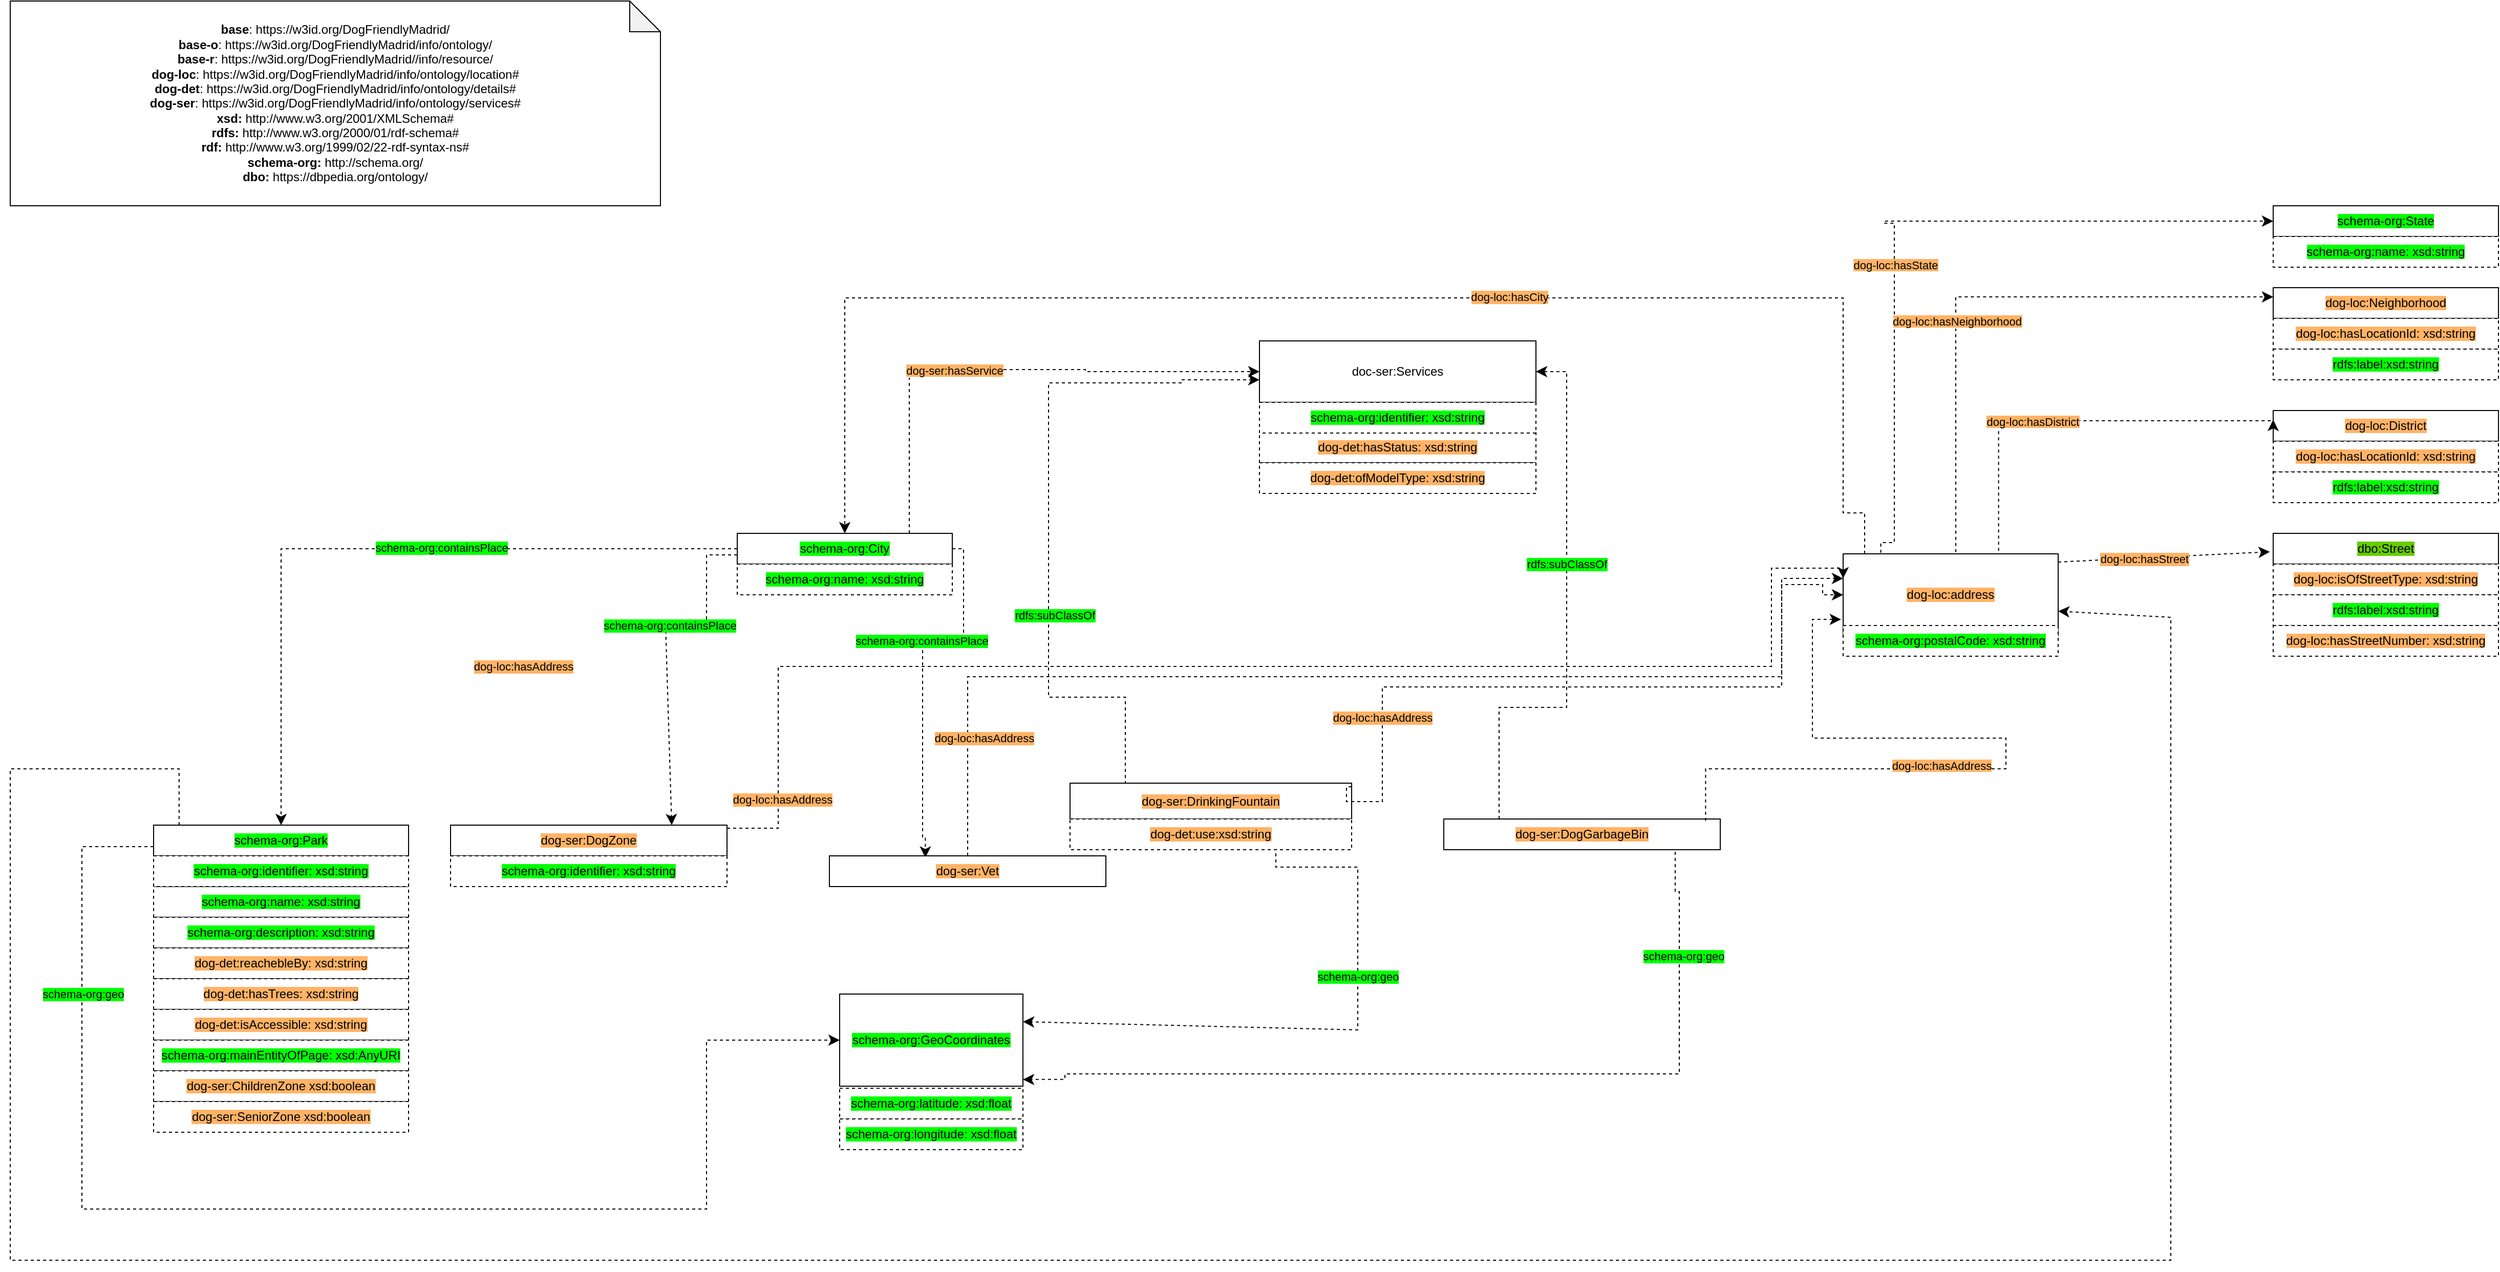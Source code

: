 <mxfile version="22.1.4" type="device">
  <diagram id="FPaIC8EjS0X1PU77vY1M" name="Página-1">
    <mxGraphModel dx="778" dy="1588" grid="1" gridSize="10" guides="1" tooltips="1" connect="1" arrows="1" fold="1" page="1" pageScale="1" pageWidth="827" pageHeight="1169" math="0" shadow="0">
      <root>
        <mxCell id="0" />
        <mxCell id="1" parent="0" />
        <mxCell id="XnAXKeGYXKND9TluG7E_-1" value="&lt;div&gt;&lt;b&gt;base&lt;/b&gt;: https://w3id.org/DogFriendlyMadrid/&lt;/div&gt;&lt;div&gt;&lt;b style=&quot;border-color: var(--border-color);&quot;&gt;base-o&lt;/b&gt;: https://w3id.org/DogFriendlyMadrid/info/ontology/&lt;br&gt;&lt;/div&gt;&lt;div&gt;&lt;b style=&quot;border-color: var(--border-color);&quot;&gt;base-r&lt;/b&gt;: https://w3id.org/DogFriendlyMadrid//info/resource/&lt;br&gt;&lt;/div&gt;&lt;div&gt;&lt;b style=&quot;border-color: var(--border-color);&quot;&gt;dog-loc&lt;/b&gt;: https://w3id.org/DogFriendlyMadrid/info/ontology/location#&lt;br&gt;&lt;/div&gt;&lt;div&gt;&lt;b style=&quot;border-color: var(--border-color);&quot;&gt;dog-det&lt;/b&gt;: https://w3id.org/DogFriendlyMadrid/info/ontology/details#&lt;br&gt;&lt;/div&gt;&lt;div&gt;&lt;div style=&quot;border-color: var(--border-color);&quot;&gt;&lt;b style=&quot;border-color: var(--border-color);&quot;&gt;dog-ser&lt;/b&gt;: https://w3id.org/DogFriendlyMadrid/info/ontology/services#&lt;/div&gt;&lt;b style=&quot;border-color: var(--border-color);&quot;&gt;&lt;/b&gt;&lt;/div&gt;&lt;b&gt;xsd&lt;/b&gt;&lt;b style=&quot;background-color: initial;&quot;&gt;:&lt;/b&gt;&lt;span style=&quot;background-color: initial;&quot;&gt;&amp;nbsp;&lt;/span&gt;http://www.w3.org/2001/XMLSchema#&lt;br&gt;&lt;b style=&quot;border-color: var(--border-color); background-color: initial;&quot;&gt;rdfs:&lt;/b&gt;&amp;nbsp;http://www.w3.org/2000/01/rdf-schema#&lt;br&gt;&lt;b style=&quot;border-color: var(--border-color); background-color: initial;&quot;&gt;rdf:&lt;/b&gt;&amp;nbsp;http://www.w3.org/1999/02/22-rdf-syntax-ns#&lt;br&gt;&lt;b style=&quot;border-color: var(--border-color);&quot;&gt;schema-org&lt;/b&gt;&lt;b style=&quot;border-color: var(--border-color); background-color: initial;&quot;&gt;:&lt;/b&gt;&amp;nbsp;http://schema.org/&lt;br&gt;&lt;b style=&quot;border-color: var(--border-color); background-color: initial;&quot;&gt;dbo:&lt;/b&gt;&amp;nbsp;https://dbpedia.org/ontology/&lt;br&gt;" style="shape=note;whiteSpace=wrap;html=1;backgroundOutline=1;darkOpacity=0.05;" parent="1" vertex="1">
          <mxGeometry x="10" y="-200" width="635" height="200" as="geometry" />
        </mxCell>
        <mxCell id="WUWigMty1qFrnvVfsX4k-10" value="&lt;span style=&quot;background-color: rgb(0, 255, 0);&quot;&gt;schema-org:City&lt;/span&gt;" style="rounded=0;whiteSpace=wrap;html=1;snapToPoint=1;points=[[0.1,0],[0.2,0],[0.3,0],[0.4,0],[0.5,0],[0.6,0],[0.7,0],[0.8,0],[0.9,0],[0,0.1],[0,0.3],[0,0.5],[0,0.7],[0,0.9],[0.1,1],[0.2,1],[0.3,1],[0.4,1],[0.5,1],[0.6,1],[0.7,1],[0.8,1],[0.9,1],[1,0.1],[1,0.3],[1,0.5],[1,0.7],[1,0.9]];" parent="1" vertex="1">
          <mxGeometry x="720" y="320" width="210" height="30" as="geometry" />
        </mxCell>
        <mxCell id="t8-L9sIGnFydJD8vURob-11" value="&lt;span style=&quot;background-color: rgb(255, 179, 102);&quot;&gt;dog-ser:DogZone&lt;/span&gt;" style="rounded=0;whiteSpace=wrap;html=1;snapToPoint=1;points=[[0.1,0],[0.2,0],[0.3,0],[0.4,0],[0.5,0],[0.6,0],[0.7,0],[0.8,0],[0.9,0],[0,0.1],[0,0.3],[0,0.5],[0,0.7],[0,0.9],[0.1,1],[0.2,1],[0.3,1],[0.4,1],[0.5,1],[0.6,1],[0.7,1],[0.8,1],[0.9,1],[1,0.1],[1,0.3],[1,0.5],[1,0.7],[1,0.9]];" parent="1" vertex="1">
          <mxGeometry x="440" y="605" width="270" height="30" as="geometry" />
        </mxCell>
        <mxCell id="t8-L9sIGnFydJD8vURob-42" value="" style="group" parent="1" vertex="1" connectable="0">
          <mxGeometry x="150" y="605" width="249" height="240" as="geometry" />
        </mxCell>
        <mxCell id="XnAXKeGYXKND9TluG7E_-5" value="&lt;span style=&quot;background-color: rgb(0, 255, 0);&quot;&gt;schema-org:Park&lt;/span&gt;" style="rounded=0;whiteSpace=wrap;html=1;snapToPoint=1;points=[[0.1,0],[0.2,0],[0.3,0],[0.4,0],[0.5,0],[0.6,0],[0.7,0],[0.8,0],[0.9,0],[0,0.1],[0,0.3],[0,0.5],[0,0.7],[0,0.9],[0.1,1],[0.2,1],[0.3,1],[0.4,1],[0.5,1],[0.6,1],[0.7,1],[0.8,1],[0.9,1],[1,0.1],[1,0.3],[1,0.5],[1,0.7],[1,0.9]];" parent="t8-L9sIGnFydJD8vURob-42" vertex="1">
          <mxGeometry width="249" height="30" as="geometry" />
        </mxCell>
        <mxCell id="t8-L9sIGnFydJD8vURob-7" value="&lt;span style=&quot;background-color: rgb(0, 255, 0);&quot;&gt;schema-org:name: xsd:string&lt;/span&gt;" style="rounded=0;whiteSpace=wrap;html=1;snapToPoint=1;points=[[0.1,0],[0.2,0],[0.3,0],[0.4,0],[0.5,0],[0.6,0],[0.7,0],[0.8,0],[0.9,0],[0,0.1],[0,0.3],[0,0.5],[0,0.7],[0,0.9],[0.1,1],[0.2,1],[0.3,1],[0.4,1],[0.5,1],[0.6,1],[0.7,1],[0.8,1],[0.9,1],[1,0.1],[1,0.3],[1,0.5],[1,0.7],[1,0.9]];dashed=1;" parent="t8-L9sIGnFydJD8vURob-42" vertex="1">
          <mxGeometry y="60" width="249" height="30" as="geometry" />
        </mxCell>
        <mxCell id="t8-L9sIGnFydJD8vURob-8" value="&lt;span style=&quot;background-color: rgb(0, 255, 0);&quot;&gt;schema-org:identifier: xsd:string&lt;/span&gt;" style="rounded=0;whiteSpace=wrap;html=1;snapToPoint=1;points=[[0.1,0],[0.2,0],[0.3,0],[0.4,0],[0.5,0],[0.6,0],[0.7,0],[0.8,0],[0.9,0],[0,0.1],[0,0.3],[0,0.5],[0,0.7],[0,0.9],[0.1,1],[0.2,1],[0.3,1],[0.4,1],[0.5,1],[0.6,1],[0.7,1],[0.8,1],[0.9,1],[1,0.1],[1,0.3],[1,0.5],[1,0.7],[1,0.9]];dashed=1;" parent="t8-L9sIGnFydJD8vURob-42" vertex="1">
          <mxGeometry y="30" width="249" height="30" as="geometry" />
        </mxCell>
        <mxCell id="t8-L9sIGnFydJD8vURob-9" value="&lt;span style=&quot;background-color: rgb(0, 255, 0);&quot;&gt;schema-org:description: xsd:string&lt;/span&gt;" style="rounded=0;whiteSpace=wrap;html=1;snapToPoint=1;points=[[0.1,0],[0.2,0],[0.3,0],[0.4,0],[0.5,0],[0.6,0],[0.7,0],[0.8,0],[0.9,0],[0,0.1],[0,0.3],[0,0.5],[0,0.7],[0,0.9],[0.1,1],[0.2,1],[0.3,1],[0.4,1],[0.5,1],[0.6,1],[0.7,1],[0.8,1],[0.9,1],[1,0.1],[1,0.3],[1,0.5],[1,0.7],[1,0.9]];dashed=1;" parent="t8-L9sIGnFydJD8vURob-42" vertex="1">
          <mxGeometry y="90" width="249" height="30" as="geometry" />
        </mxCell>
        <mxCell id="t8-L9sIGnFydJD8vURob-16" value="&lt;span style=&quot;background-color: rgb(255, 179, 102);&quot;&gt;dog-det:reachebleBy: xsd:string&lt;/span&gt;" style="rounded=0;whiteSpace=wrap;html=1;snapToPoint=1;points=[[0.1,0],[0.2,0],[0.3,0],[0.4,0],[0.5,0],[0.6,0],[0.7,0],[0.8,0],[0.9,0],[0,0.1],[0,0.3],[0,0.5],[0,0.7],[0,0.9],[0.1,1],[0.2,1],[0.3,1],[0.4,1],[0.5,1],[0.6,1],[0.7,1],[0.8,1],[0.9,1],[1,0.1],[1,0.3],[1,0.5],[1,0.7],[1,0.9]];dashed=1;" parent="t8-L9sIGnFydJD8vURob-42" vertex="1">
          <mxGeometry y="120" width="249" height="30" as="geometry" />
        </mxCell>
        <mxCell id="t8-L9sIGnFydJD8vURob-23" value="&lt;span style=&quot;background-color: rgb(255, 179, 102);&quot;&gt;dog-det:hasTrees: xsd:string&lt;/span&gt;" style="rounded=0;whiteSpace=wrap;html=1;snapToPoint=1;points=[[0.1,0],[0.2,0],[0.3,0],[0.4,0],[0.5,0],[0.6,0],[0.7,0],[0.8,0],[0.9,0],[0,0.1],[0,0.3],[0,0.5],[0,0.7],[0,0.9],[0.1,1],[0.2,1],[0.3,1],[0.4,1],[0.5,1],[0.6,1],[0.7,1],[0.8,1],[0.9,1],[1,0.1],[1,0.3],[1,0.5],[1,0.7],[1,0.9]];dashed=1;" parent="t8-L9sIGnFydJD8vURob-42" vertex="1">
          <mxGeometry y="150" width="249" height="30" as="geometry" />
        </mxCell>
        <mxCell id="t8-L9sIGnFydJD8vURob-24" value="&lt;span style=&quot;background-color: rgb(255, 179, 102);&quot;&gt;dog-det:isAccessible: xsd:string&lt;/span&gt;" style="rounded=0;whiteSpace=wrap;html=1;snapToPoint=1;points=[[0.1,0],[0.2,0],[0.3,0],[0.4,0],[0.5,0],[0.6,0],[0.7,0],[0.8,0],[0.9,0],[0,0.1],[0,0.3],[0,0.5],[0,0.7],[0,0.9],[0.1,1],[0.2,1],[0.3,1],[0.4,1],[0.5,1],[0.6,1],[0.7,1],[0.8,1],[0.9,1],[1,0.1],[1,0.3],[1,0.5],[1,0.7],[1,0.9]];dashed=1;" parent="t8-L9sIGnFydJD8vURob-42" vertex="1">
          <mxGeometry y="180" width="249" height="30" as="geometry" />
        </mxCell>
        <mxCell id="t8-L9sIGnFydJD8vURob-25" value="&lt;span style=&quot;background-color: rgb(0, 255, 0);&quot;&gt;schema-org:mainEntityOfPage: xsd:AnyURI&lt;/span&gt;" style="rounded=0;whiteSpace=wrap;html=1;snapToPoint=1;points=[[0.1,0],[0.2,0],[0.3,0],[0.4,0],[0.5,0],[0.6,0],[0.7,0],[0.8,0],[0.9,0],[0,0.1],[0,0.3],[0,0.5],[0,0.7],[0,0.9],[0.1,1],[0.2,1],[0.3,1],[0.4,1],[0.5,1],[0.6,1],[0.7,1],[0.8,1],[0.9,1],[1,0.1],[1,0.3],[1,0.5],[1,0.7],[1,0.9]];dashed=1;" parent="t8-L9sIGnFydJD8vURob-42" vertex="1">
          <mxGeometry y="210" width="249" height="30" as="geometry" />
        </mxCell>
        <mxCell id="t8-L9sIGnFydJD8vURob-44" value="&lt;span style=&quot;background-color: rgb(255, 179, 102);&quot;&gt;dog-loc:address&lt;/span&gt;" style="rounded=0;whiteSpace=wrap;html=1;snapToPoint=1;points=[[0.1,0],[0.2,0],[0.3,0],[0.4,0],[0.5,0],[0.6,0],[0.7,0],[0.8,0],[0.9,0],[0,0.1],[0,0.3],[0,0.5],[0,0.7],[0,0.9],[0.1,1],[0.2,1],[0.3,1],[0.4,1],[0.5,1],[0.6,1],[0.7,1],[0.8,1],[0.9,1],[1,0.1],[1,0.3],[1,0.5],[1,0.7],[1,0.9]];" parent="1" vertex="1">
          <mxGeometry x="1800" y="340" width="210" height="80" as="geometry" />
        </mxCell>
        <mxCell id="t8-L9sIGnFydJD8vURob-58" value="" style="endArrow=classic;html=1;endSize=8;dashed=1;arcSize=0;rounded=0;edgeStyle=orthogonalEdgeStyle;exitX=0.1;exitY=0;exitDx=0;exitDy=0;" parent="1" source="XnAXKeGYXKND9TluG7E_-5" target="t8-L9sIGnFydJD8vURob-44" edge="1">
          <mxGeometry width="50" height="50" relative="1" as="geometry">
            <mxPoint x="160" y="580" as="sourcePoint" />
            <mxPoint x="2090" y="390" as="targetPoint" />
            <Array as="points">
              <mxPoint x="175" y="550" />
              <mxPoint x="10" y="550" />
              <mxPoint x="10" y="1030" />
              <mxPoint x="2120" y="1030" />
              <mxPoint x="2120" y="402" />
            </Array>
          </mxGeometry>
        </mxCell>
        <mxCell id="t8-L9sIGnFydJD8vURob-59" value="&lt;div&gt;dog-loc:hasAddress&lt;/div&gt;" style="edgeLabel;html=1;align=center;verticalAlign=middle;resizable=0;points=[];labelBackgroundColor=#FFB366;" parent="t8-L9sIGnFydJD8vURob-58" vertex="1" connectable="0">
          <mxGeometry x="-0.191" y="-1" relative="1" as="geometry">
            <mxPoint x="-234" y="-581" as="offset" />
          </mxGeometry>
        </mxCell>
        <mxCell id="t8-L9sIGnFydJD8vURob-60" value="" style="endArrow=classic;html=1;exitX=0;exitY=0.5;exitDx=0;exitDy=0;endSize=8;dashed=1;arcSize=0;rounded=0;edgeStyle=orthogonalEdgeStyle;" parent="1" source="WUWigMty1qFrnvVfsX4k-10" target="XnAXKeGYXKND9TluG7E_-5" edge="1">
          <mxGeometry width="50" height="50" relative="1" as="geometry">
            <mxPoint x="439" y="480" as="sourcePoint" />
            <mxPoint x="613" y="480" as="targetPoint" />
          </mxGeometry>
        </mxCell>
        <mxCell id="t8-L9sIGnFydJD8vURob-61" value="schema-org:containsPlace" style="edgeLabel;html=1;align=center;verticalAlign=middle;resizable=0;points=[];labelBackgroundColor=#00FF00;" parent="t8-L9sIGnFydJD8vURob-60" vertex="1" connectable="0">
          <mxGeometry x="-0.191" y="-1" relative="1" as="geometry">
            <mxPoint as="offset" />
          </mxGeometry>
        </mxCell>
        <mxCell id="t8-L9sIGnFydJD8vURob-63" value="" style="endArrow=classic;html=1;exitX=0;exitY=0.7;exitDx=0;exitDy=0;endSize=8;dashed=1;arcSize=0;rounded=0;edgeStyle=orthogonalEdgeStyle;" parent="1" source="WUWigMty1qFrnvVfsX4k-10" target="t8-L9sIGnFydJD8vURob-11" edge="1">
          <mxGeometry width="50" height="50" relative="1" as="geometry">
            <mxPoint x="890" y="694.5" as="sourcePoint" />
            <mxPoint x="650" y="605" as="targetPoint" />
            <Array as="points">
              <mxPoint x="690" y="341" />
              <mxPoint x="690" y="410" />
              <mxPoint x="650" y="410" />
            </Array>
          </mxGeometry>
        </mxCell>
        <mxCell id="t8-L9sIGnFydJD8vURob-64" value="schema-org:containsPlace" style="edgeLabel;html=1;align=center;verticalAlign=middle;resizable=0;points=[];labelBackgroundColor=#00FF00;" parent="t8-L9sIGnFydJD8vURob-63" vertex="1" connectable="0">
          <mxGeometry x="-0.191" y="-1" relative="1" as="geometry">
            <mxPoint y="1" as="offset" />
          </mxGeometry>
        </mxCell>
        <mxCell id="t8-L9sIGnFydJD8vURob-66" value="&lt;span style=&quot;background-color: rgb(255, 179, 102);&quot;&gt;dog-ser:DogGarbageBin&lt;/span&gt;" style="rounded=0;whiteSpace=wrap;html=1;snapToPoint=1;points=[[0.1,0],[0.2,0],[0.3,0],[0.4,0],[0.5,0],[0.6,0],[0.7,0],[0.8,0],[0.9,0],[0,0.1],[0,0.3],[0,0.5],[0,0.7],[0,0.9],[0.1,1],[0.2,1],[0.3,1],[0.4,1],[0.5,1],[0.6,1],[0.7,1],[0.8,1],[0.9,1],[1,0.1],[1,0.3],[1,0.5],[1,0.7],[1,0.9]];" parent="1" vertex="1">
          <mxGeometry x="1410" y="599" width="270" height="30" as="geometry" />
        </mxCell>
        <mxCell id="t8-L9sIGnFydJD8vURob-77" value="" style="endArrow=classic;html=1;endSize=8;dashed=1;arcSize=0;rounded=0;edgeStyle=orthogonalEdgeStyle;entryX=1;entryY=0.5;entryDx=0;entryDy=0;exitX=0.2;exitY=0;exitDx=0;exitDy=0;" parent="1" source="t8-L9sIGnFydJD8vURob-66" target="8UsSO2X5lWshWM1252ez-1" edge="1">
          <mxGeometry width="50" height="50" relative="1" as="geometry">
            <mxPoint x="1740" y="561.28" as="sourcePoint" />
            <mxPoint x="1650" y="570" as="targetPoint" />
            <Array as="points">
              <mxPoint x="1464" y="490" />
              <mxPoint x="1530" y="490" />
              <mxPoint x="1530" y="162" />
            </Array>
          </mxGeometry>
        </mxCell>
        <mxCell id="t8-L9sIGnFydJD8vURob-79" value="" style="endArrow=classic;html=1;exitX=1;exitY=0.1;exitDx=0;exitDy=0;endSize=8;dashed=1;arcSize=0;rounded=0;edgeStyle=orthogonalEdgeStyle;entryX=0;entryY=0.3;entryDx=0;entryDy=0;" parent="1" source="t8-L9sIGnFydJD8vURob-11" target="t8-L9sIGnFydJD8vURob-44" edge="1">
          <mxGeometry width="50" height="50" relative="1" as="geometry">
            <mxPoint x="640" y="645" as="sourcePoint" />
            <mxPoint x="1570" y="470" as="targetPoint" />
            <Array as="points">
              <mxPoint x="760" y="608" />
              <mxPoint x="760" y="450" />
              <mxPoint x="1730" y="450" />
              <mxPoint x="1730" y="354" />
            </Array>
          </mxGeometry>
        </mxCell>
        <mxCell id="t8-L9sIGnFydJD8vURob-80" value="dog-loc:hasAddress" style="edgeLabel;html=1;align=center;verticalAlign=middle;resizable=0;points=[];labelBackgroundColor=#FFB366;" parent="t8-L9sIGnFydJD8vURob-79" vertex="1" connectable="0">
          <mxGeometry x="-0.191" y="-1" relative="1" as="geometry">
            <mxPoint x="-336" y="129" as="offset" />
          </mxGeometry>
        </mxCell>
        <mxCell id="t8-L9sIGnFydJD8vURob-83" value="" style="endArrow=classic;html=1;endSize=8;dashed=1;arcSize=0;rounded=0;edgeStyle=orthogonalEdgeStyle;entryX=-0.01;entryY=0.8;entryDx=0;entryDy=0;entryPerimeter=0;exitX=0.947;exitY=0.061;exitDx=0;exitDy=0;exitPerimeter=0;" parent="1" source="t8-L9sIGnFydJD8vURob-66" target="t8-L9sIGnFydJD8vURob-44" edge="1">
          <mxGeometry width="50" height="50" relative="1" as="geometry">
            <mxPoint x="1960" y="600" as="sourcePoint" />
            <mxPoint x="1640" y="300" as="targetPoint" />
            <Array as="points">
              <mxPoint x="1956" y="550" />
              <mxPoint x="1959" y="550" />
              <mxPoint x="1959" y="520" />
              <mxPoint x="1770" y="520" />
              <mxPoint x="1770" y="394" />
            </Array>
          </mxGeometry>
        </mxCell>
        <mxCell id="t8-L9sIGnFydJD8vURob-84" value="&lt;span style=&quot;background-color: rgb(255, 179, 102);&quot;&gt;dog-loc:hasAddress&lt;/span&gt;" style="edgeLabel;html=1;align=center;verticalAlign=middle;resizable=0;points=[];" parent="t8-L9sIGnFydJD8vURob-83" vertex="1" connectable="0">
          <mxGeometry x="-0.191" y="-1" relative="1" as="geometry">
            <mxPoint x="-5" y="-4" as="offset" />
          </mxGeometry>
        </mxCell>
        <mxCell id="O9pSuFTl_0aqSSv1bt7K-10" value="" style="endArrow=classic;html=1;endSize=8;dashed=1;arcSize=0;rounded=0;edgeStyle=orthogonalEdgeStyle;exitX=0;exitY=0.7;exitDx=0;exitDy=0;" parent="1" source="XnAXKeGYXKND9TluG7E_-5" target="t8-L9sIGnFydJD8vURob-32" edge="1">
          <mxGeometry width="50" height="50" relative="1" as="geometry">
            <mxPoint x="170" y="660" as="sourcePoint" />
            <mxPoint x="700" y="900" as="targetPoint" />
            <Array as="points">
              <mxPoint x="80" y="626" />
              <mxPoint x="80" y="980" />
              <mxPoint x="690" y="980" />
              <mxPoint x="690" y="815" />
            </Array>
          </mxGeometry>
        </mxCell>
        <mxCell id="O9pSuFTl_0aqSSv1bt7K-11" value="&lt;div&gt;schema-org:geo&lt;/div&gt;" style="edgeLabel;html=1;align=center;verticalAlign=middle;resizable=0;points=[];labelBackgroundColor=#00FF00;" parent="O9pSuFTl_0aqSSv1bt7K-10" vertex="1" connectable="0">
          <mxGeometry x="-0.191" y="-1" relative="1" as="geometry">
            <mxPoint x="-113" y="-211" as="offset" />
          </mxGeometry>
        </mxCell>
        <mxCell id="t8-L9sIGnFydJD8vURob-32" value="&lt;span style=&quot;background-color: rgb(0, 255, 0);&quot;&gt;schema-org:GeoCoordinates&lt;/span&gt;" style="rounded=0;whiteSpace=wrap;html=1;snapToPoint=1;points=[[0.1,0],[0.2,0],[0.3,0],[0.4,0],[0.5,0],[0.6,0],[0.7,0],[0.8,0],[0.9,0],[0,0.1],[0,0.3],[0,0.5],[0,0.7],[0,0.9],[0.1,1],[0.2,1],[0.3,1],[0.4,1],[0.5,1],[0.6,1],[0.7,1],[0.8,1],[0.9,1],[1,0.1],[1,0.3],[1,0.5],[1,0.7],[1,0.9]];" parent="1" vertex="1">
          <mxGeometry x="820" y="770" width="179" height="90" as="geometry" />
        </mxCell>
        <mxCell id="t8-L9sIGnFydJD8vURob-36" value="&lt;span style=&quot;background-color: rgb(0, 255, 0);&quot;&gt;schema-org:latitude: xsd:float&lt;/span&gt;" style="rounded=0;whiteSpace=wrap;html=1;snapToPoint=1;points=[[0.1,0],[0.2,0],[0.3,0],[0.4,0],[0.5,0],[0.6,0],[0.7,0],[0.8,0],[0.9,0],[0,0.1],[0,0.3],[0,0.5],[0,0.7],[0,0.9],[0.1,1],[0.2,1],[0.3,1],[0.4,1],[0.5,1],[0.6,1],[0.7,1],[0.8,1],[0.9,1],[1,0.1],[1,0.3],[1,0.5],[1,0.7],[1,0.9]];dashed=1;" parent="1" vertex="1">
          <mxGeometry x="820" y="862.0" width="179" height="30" as="geometry" />
        </mxCell>
        <mxCell id="t8-L9sIGnFydJD8vURob-37" value="&lt;span style=&quot;background-color: rgb(0, 255, 0);&quot;&gt;schema-org:longitude: xsd:float&lt;/span&gt;" style="rounded=0;whiteSpace=wrap;html=1;snapToPoint=1;points=[[0.1,0],[0.2,0],[0.3,0],[0.4,0],[0.5,0],[0.6,0],[0.7,0],[0.8,0],[0.9,0],[0,0.1],[0,0.3],[0,0.5],[0,0.7],[0,0.9],[0.1,1],[0.2,1],[0.3,1],[0.4,1],[0.5,1],[0.6,1],[0.7,1],[0.8,1],[0.9,1],[1,0.1],[1,0.3],[1,0.5],[1,0.7],[1,0.9]];dashed=1;" parent="1" vertex="1">
          <mxGeometry x="820" y="892.0" width="179" height="30" as="geometry" />
        </mxCell>
        <mxCell id="O9pSuFTl_0aqSSv1bt7K-17" value="" style="endArrow=classic;html=1;endSize=8;dashed=1;arcSize=0;rounded=0;edgeStyle=orthogonalEdgeStyle;exitX=0.8;exitY=1;exitDx=0;exitDy=0;" parent="1" source="t8-L9sIGnFydJD8vURob-66" edge="1">
          <mxGeometry width="50" height="50" relative="1" as="geometry">
            <mxPoint x="1635.99" y="648.92" as="sourcePoint" />
            <mxPoint x="998.999" y="853.448" as="targetPoint" />
            <Array as="points">
              <mxPoint x="1636" y="629" />
              <mxPoint x="1636" y="670" />
              <mxPoint x="1640" y="670" />
              <mxPoint x="1640" y="848" />
              <mxPoint x="1040" y="848" />
              <mxPoint x="1040" y="853" />
            </Array>
          </mxGeometry>
        </mxCell>
        <mxCell id="O9pSuFTl_0aqSSv1bt7K-18" value="schema-org:geo" style="edgeLabel;html=1;align=center;verticalAlign=middle;resizable=0;points=[];labelBackgroundColor=#00FF00;" parent="O9pSuFTl_0aqSSv1bt7K-17" vertex="1" connectable="0">
          <mxGeometry x="-0.191" y="-1" relative="1" as="geometry">
            <mxPoint x="126" y="-114" as="offset" />
          </mxGeometry>
        </mxCell>
        <mxCell id="HRa1ZqNtlUsbSX33QXWf-2" value="&lt;span style=&quot;background-color: rgb(0, 255, 0);&quot;&gt;schema-org:name: xsd:string&lt;/span&gt;" style="rounded=0;whiteSpace=wrap;html=1;snapToPoint=1;points=[[0.1,0],[0.2,0],[0.3,0],[0.4,0],[0.5,0],[0.6,0],[0.7,0],[0.8,0],[0.9,0],[0,0.1],[0,0.3],[0,0.5],[0,0.7],[0,0.9],[0.1,1],[0.2,1],[0.3,1],[0.4,1],[0.5,1],[0.6,1],[0.7,1],[0.8,1],[0.9,1],[1,0.1],[1,0.3],[1,0.5],[1,0.7],[1,0.9]];dashed=1;" parent="1" vertex="1">
          <mxGeometry x="720" y="350" width="210" height="30" as="geometry" />
        </mxCell>
        <mxCell id="HRa1ZqNtlUsbSX33QXWf-12" value="" style="group" parent="1" vertex="1" connectable="0">
          <mxGeometry x="2220" y="80" width="220" height="90" as="geometry" />
        </mxCell>
        <mxCell id="WUWigMty1qFrnvVfsX4k-11" value="&lt;span style=&quot;background-color: rgb(255, 179, 102);&quot;&gt;dog-loc:Neighborhood&lt;/span&gt;" style="rounded=0;whiteSpace=wrap;html=1;snapToPoint=1;points=[[0.1,0],[0.2,0],[0.3,0],[0.4,0],[0.5,0],[0.6,0],[0.7,0],[0.8,0],[0.9,0],[0,0.1],[0,0.3],[0,0.5],[0,0.7],[0,0.9],[0.1,1],[0.2,1],[0.3,1],[0.4,1],[0.5,1],[0.6,1],[0.7,1],[0.8,1],[0.9,1],[1,0.1],[1,0.3],[1,0.5],[1,0.7],[1,0.9]];" parent="HRa1ZqNtlUsbSX33QXWf-12" vertex="1">
          <mxGeometry width="220.0" height="30" as="geometry" />
        </mxCell>
        <mxCell id="HRa1ZqNtlUsbSX33QXWf-5" value="&lt;span style=&quot;background-color: rgb(255, 179, 102);&quot;&gt;dog-loc:hasLocationId: xsd:string&lt;/span&gt;" style="rounded=0;whiteSpace=wrap;html=1;snapToPoint=1;points=[[0.1,0],[0.2,0],[0.3,0],[0.4,0],[0.5,0],[0.6,0],[0.7,0],[0.8,0],[0.9,0],[0,0.1],[0,0.3],[0,0.5],[0,0.7],[0,0.9],[0.1,1],[0.2,1],[0.3,1],[0.4,1],[0.5,1],[0.6,1],[0.7,1],[0.8,1],[0.9,1],[1,0.1],[1,0.3],[1,0.5],[1,0.7],[1,0.9]];dashed=1;" parent="HRa1ZqNtlUsbSX33QXWf-12" vertex="1">
          <mxGeometry y="30" width="220.0" height="30" as="geometry" />
        </mxCell>
        <mxCell id="HRa1ZqNtlUsbSX33QXWf-6" value="&lt;span style=&quot;background-color: rgb(0, 255, 0);&quot;&gt;rdfs:label:xsd:string&lt;/span&gt;" style="rounded=0;whiteSpace=wrap;html=1;snapToPoint=1;points=[[0.1,0],[0.2,0],[0.3,0],[0.4,0],[0.5,0],[0.6,0],[0.7,0],[0.8,0],[0.9,0],[0,0.1],[0,0.3],[0,0.5],[0,0.7],[0,0.9],[0.1,1],[0.2,1],[0.3,1],[0.4,1],[0.5,1],[0.6,1],[0.7,1],[0.8,1],[0.9,1],[1,0.1],[1,0.3],[1,0.5],[1,0.7],[1,0.9]];dashed=1;" parent="HRa1ZqNtlUsbSX33QXWf-12" vertex="1">
          <mxGeometry y="60" width="220.0" height="30" as="geometry" />
        </mxCell>
        <mxCell id="HRa1ZqNtlUsbSX33QXWf-13" value="" style="group" parent="1" vertex="1" connectable="0">
          <mxGeometry x="2220" y="200" width="220" height="90" as="geometry" />
        </mxCell>
        <mxCell id="WUWigMty1qFrnvVfsX4k-12" value="&lt;span style=&quot;background-color: rgb(255, 179, 102);&quot;&gt;dog-loc:District&lt;/span&gt;" style="rounded=0;whiteSpace=wrap;html=1;snapToPoint=1;points=[[0.1,0],[0.2,0],[0.3,0],[0.4,0],[0.5,0],[0.6,0],[0.7,0],[0.8,0],[0.9,0],[0,0.1],[0,0.3],[0,0.5],[0,0.7],[0,0.9],[0.1,1],[0.2,1],[0.3,1],[0.4,1],[0.5,1],[0.6,1],[0.7,1],[0.8,1],[0.9,1],[1,0.1],[1,0.3],[1,0.5],[1,0.7],[1,0.9]];" parent="HRa1ZqNtlUsbSX33QXWf-13" vertex="1">
          <mxGeometry width="220.0" height="30" as="geometry" />
        </mxCell>
        <mxCell id="HRa1ZqNtlUsbSX33QXWf-7" value="&lt;span style=&quot;background-color: rgb(255, 179, 102);&quot;&gt;dog-loc:hasLocationId: xsd:string&lt;/span&gt;" style="rounded=0;whiteSpace=wrap;html=1;snapToPoint=1;points=[[0.1,0],[0.2,0],[0.3,0],[0.4,0],[0.5,0],[0.6,0],[0.7,0],[0.8,0],[0.9,0],[0,0.1],[0,0.3],[0,0.5],[0,0.7],[0,0.9],[0.1,1],[0.2,1],[0.3,1],[0.4,1],[0.5,1],[0.6,1],[0.7,1],[0.8,1],[0.9,1],[1,0.1],[1,0.3],[1,0.5],[1,0.7],[1,0.9]];dashed=1;" parent="HRa1ZqNtlUsbSX33QXWf-13" vertex="1">
          <mxGeometry y="30" width="220.0" height="30" as="geometry" />
        </mxCell>
        <mxCell id="HRa1ZqNtlUsbSX33QXWf-8" value="&lt;span style=&quot;background-color: rgb(0, 255, 0);&quot;&gt;rdfs:label:xsd:string&lt;/span&gt;" style="rounded=0;whiteSpace=wrap;html=1;snapToPoint=1;points=[[0.1,0],[0.2,0],[0.3,0],[0.4,0],[0.5,0],[0.6,0],[0.7,0],[0.8,0],[0.9,0],[0,0.1],[0,0.3],[0,0.5],[0,0.7],[0,0.9],[0.1,1],[0.2,1],[0.3,1],[0.4,1],[0.5,1],[0.6,1],[0.7,1],[0.8,1],[0.9,1],[1,0.1],[1,0.3],[1,0.5],[1,0.7],[1,0.9]];dashed=1;" parent="HRa1ZqNtlUsbSX33QXWf-13" vertex="1">
          <mxGeometry y="60" width="220.0" height="30" as="geometry" />
        </mxCell>
        <mxCell id="HRa1ZqNtlUsbSX33QXWf-14" value="" style="group" parent="1" vertex="1" connectable="0">
          <mxGeometry x="2220" y="320" width="220" height="120" as="geometry" />
        </mxCell>
        <mxCell id="WUWigMty1qFrnvVfsX4k-13" value="&lt;span style=&quot;background-color: rgb(102, 204, 0);&quot;&gt;dbo:Street&lt;/span&gt;" style="rounded=0;whiteSpace=wrap;html=1;snapToPoint=1;points=[[0.1,0],[0.2,0],[0.3,0],[0.4,0],[0.5,0],[0.6,0],[0.7,0],[0.8,0],[0.9,0],[0,0.1],[0,0.3],[0,0.5],[0,0.7],[0,0.9],[0.1,1],[0.2,1],[0.3,1],[0.4,1],[0.5,1],[0.6,1],[0.7,1],[0.8,1],[0.9,1],[1,0.1],[1,0.3],[1,0.5],[1,0.7],[1,0.9]];" parent="HRa1ZqNtlUsbSX33QXWf-14" vertex="1">
          <mxGeometry width="220.0" height="30" as="geometry" />
        </mxCell>
        <mxCell id="HRa1ZqNtlUsbSX33QXWf-9" value="&lt;span style=&quot;background-color: rgb(255, 179, 102);&quot;&gt;dog-loc:isOfStreetType: xsd:string&lt;/span&gt;" style="rounded=0;whiteSpace=wrap;html=1;snapToPoint=1;points=[[0.1,0],[0.2,0],[0.3,0],[0.4,0],[0.5,0],[0.6,0],[0.7,0],[0.8,0],[0.9,0],[0,0.1],[0,0.3],[0,0.5],[0,0.7],[0,0.9],[0.1,1],[0.2,1],[0.3,1],[0.4,1],[0.5,1],[0.6,1],[0.7,1],[0.8,1],[0.9,1],[1,0.1],[1,0.3],[1,0.5],[1,0.7],[1,0.9]];dashed=1;" parent="HRa1ZqNtlUsbSX33QXWf-14" vertex="1">
          <mxGeometry y="30" width="220.0" height="30" as="geometry" />
        </mxCell>
        <mxCell id="HRa1ZqNtlUsbSX33QXWf-10" value="&lt;span style=&quot;background-color: rgb(0, 255, 0);&quot;&gt;rdfs:label:xsd:string&lt;/span&gt;" style="rounded=0;whiteSpace=wrap;html=1;snapToPoint=1;points=[[0.1,0],[0.2,0],[0.3,0],[0.4,0],[0.5,0],[0.6,0],[0.7,0],[0.8,0],[0.9,0],[0,0.1],[0,0.3],[0,0.5],[0,0.7],[0,0.9],[0.1,1],[0.2,1],[0.3,1],[0.4,1],[0.5,1],[0.6,1],[0.7,1],[0.8,1],[0.9,1],[1,0.1],[1,0.3],[1,0.5],[1,0.7],[1,0.9]];dashed=1;" parent="HRa1ZqNtlUsbSX33QXWf-14" vertex="1">
          <mxGeometry y="60" width="220.0" height="30" as="geometry" />
        </mxCell>
        <mxCell id="HRa1ZqNtlUsbSX33QXWf-11" value="&lt;span style=&quot;background-color: rgb(255, 179, 102);&quot;&gt;dog-loc:hasStreetNumber: xsd:string&lt;br&gt;&lt;/span&gt;" style="rounded=0;whiteSpace=wrap;html=1;snapToPoint=1;points=[[0.1,0],[0.2,0],[0.3,0],[0.4,0],[0.5,0],[0.6,0],[0.7,0],[0.8,0],[0.9,0],[0,0.1],[0,0.3],[0,0.5],[0,0.7],[0,0.9],[0.1,1],[0.2,1],[0.3,1],[0.4,1],[0.5,1],[0.6,1],[0.7,1],[0.8,1],[0.9,1],[1,0.1],[1,0.3],[1,0.5],[1,0.7],[1,0.9]];dashed=1;" parent="HRa1ZqNtlUsbSX33QXWf-14" vertex="1">
          <mxGeometry y="90" width="220.0" height="30" as="geometry" />
        </mxCell>
        <mxCell id="HRa1ZqNtlUsbSX33QXWf-15" value="" style="group" parent="1" vertex="1" connectable="0">
          <mxGeometry x="2220" width="220" height="60" as="geometry" />
        </mxCell>
        <mxCell id="WUWigMty1qFrnvVfsX4k-8" value="&lt;span style=&quot;background-color: rgb(0, 255, 0);&quot;&gt;schema-org:State&lt;/span&gt;" style="rounded=0;whiteSpace=wrap;html=1;snapToPoint=1;points=[[0.1,0],[0.2,0],[0.3,0],[0.4,0],[0.5,0],[0.6,0],[0.7,0],[0.8,0],[0.9,0],[0,0.1],[0,0.3],[0,0.5],[0,0.7],[0,0.9],[0.1,1],[0.2,1],[0.3,1],[0.4,1],[0.5,1],[0.6,1],[0.7,1],[0.8,1],[0.9,1],[1,0.1],[1,0.3],[1,0.5],[1,0.7],[1,0.9]];" parent="HRa1ZqNtlUsbSX33QXWf-15" vertex="1">
          <mxGeometry width="220" height="30" as="geometry" />
        </mxCell>
        <mxCell id="HRa1ZqNtlUsbSX33QXWf-4" value="&lt;span style=&quot;background-color: rgb(0, 255, 0);&quot;&gt;schema-org:name: xsd:string&lt;/span&gt;" style="rounded=0;whiteSpace=wrap;html=1;snapToPoint=1;points=[[0.1,0],[0.2,0],[0.3,0],[0.4,0],[0.5,0],[0.6,0],[0.7,0],[0.8,0],[0.9,0],[0,0.1],[0,0.3],[0,0.5],[0,0.7],[0,0.9],[0.1,1],[0.2,1],[0.3,1],[0.4,1],[0.5,1],[0.6,1],[0.7,1],[0.8,1],[0.9,1],[1,0.1],[1,0.3],[1,0.5],[1,0.7],[1,0.9]];dashed=1;" parent="HRa1ZqNtlUsbSX33QXWf-15" vertex="1">
          <mxGeometry y="30" width="220" height="30" as="geometry" />
        </mxCell>
        <mxCell id="HRa1ZqNtlUsbSX33QXWf-20" value="&lt;span style=&quot;background-color: rgb(0, 255, 0);&quot;&gt;schema-org:postalCode: xsd:string&lt;/span&gt;" style="rounded=0;whiteSpace=wrap;html=1;snapToPoint=1;points=[[0.1,0],[0.2,0],[0.3,0],[0.4,0],[0.5,0],[0.6,0],[0.7,0],[0.8,0],[0.9,0],[0,0.1],[0,0.3],[0,0.5],[0,0.7],[0,0.9],[0.1,1],[0.2,1],[0.3,1],[0.4,1],[0.5,1],[0.6,1],[0.7,1],[0.8,1],[0.9,1],[1,0.1],[1,0.3],[1,0.5],[1,0.7],[1,0.9]];dashed=1;" parent="1" vertex="1">
          <mxGeometry x="1800" y="410" width="210" height="30" as="geometry" />
        </mxCell>
        <mxCell id="HRa1ZqNtlUsbSX33QXWf-24" value="" style="endArrow=classic;html=1;endSize=8;dashed=1;arcSize=0;rounded=0;edgeStyle=orthogonalEdgeStyle;entryX=0.5;entryY=0;entryDx=0;entryDy=0;exitX=0.1;exitY=0;exitDx=0;exitDy=0;" parent="1" source="t8-L9sIGnFydJD8vURob-44" target="WUWigMty1qFrnvVfsX4k-10" edge="1">
          <mxGeometry width="50" height="50" relative="1" as="geometry">
            <mxPoint x="1820" y="300" as="sourcePoint" />
            <mxPoint x="910" y="200" as="targetPoint" />
            <Array as="points">
              <mxPoint x="1821" y="300" />
              <mxPoint x="1800" y="300" />
              <mxPoint x="1800" y="90" />
              <mxPoint x="825" y="90" />
            </Array>
          </mxGeometry>
        </mxCell>
        <mxCell id="HRa1ZqNtlUsbSX33QXWf-25" value="dog-loc:hasCity" style="edgeLabel;html=1;align=center;verticalAlign=middle;resizable=0;points=[];labelBackgroundColor=#FFB366;" parent="HRa1ZqNtlUsbSX33QXWf-24" vertex="1" connectable="0">
          <mxGeometry x="-0.191" y="-1" relative="1" as="geometry">
            <mxPoint as="offset" />
          </mxGeometry>
        </mxCell>
        <mxCell id="HRa1ZqNtlUsbSX33QXWf-26" value="" style="endArrow=classic;html=1;exitX=0.175;exitY=-0.013;exitDx=0;exitDy=0;entryX=0;entryY=0.5;entryDx=0;entryDy=0;endSize=8;dashed=1;arcSize=0;rounded=0;exitPerimeter=0;edgeStyle=orthogonalEdgeStyle;" parent="1" source="t8-L9sIGnFydJD8vURob-44" target="WUWigMty1qFrnvVfsX4k-8" edge="1">
          <mxGeometry width="50" height="50" relative="1" as="geometry">
            <mxPoint x="1390" y="200" as="sourcePoint" />
            <mxPoint x="1564" y="200" as="targetPoint" />
            <Array as="points">
              <mxPoint x="1850" y="329" />
              <mxPoint x="1850" y="17" />
              <mxPoint x="1840" y="17" />
              <mxPoint x="1840" y="15" />
            </Array>
          </mxGeometry>
        </mxCell>
        <mxCell id="HRa1ZqNtlUsbSX33QXWf-27" value="&lt;span style=&quot;background-color: rgb(255, 179, 102);&quot;&gt;dog-loc:hasState&lt;/span&gt;" style="edgeLabel;html=1;align=center;verticalAlign=middle;resizable=0;points=[];" parent="HRa1ZqNtlUsbSX33QXWf-26" vertex="1" connectable="0">
          <mxGeometry x="-0.191" y="-1" relative="1" as="geometry">
            <mxPoint as="offset" />
          </mxGeometry>
        </mxCell>
        <mxCell id="HRa1ZqNtlUsbSX33QXWf-28" value="" style="endArrow=classic;html=1;exitX=1;exitY=0.1;exitDx=0;exitDy=0;entryX=-0.015;entryY=0.6;entryDx=0;entryDy=0;endSize=8;dashed=1;arcSize=0;rounded=0;entryPerimeter=0;" parent="1" source="t8-L9sIGnFydJD8vURob-44" target="WUWigMty1qFrnvVfsX4k-13" edge="1">
          <mxGeometry width="50" height="50" relative="1" as="geometry">
            <mxPoint x="1400" y="490.0" as="sourcePoint" />
            <mxPoint x="1574" y="490.0" as="targetPoint" />
          </mxGeometry>
        </mxCell>
        <mxCell id="HRa1ZqNtlUsbSX33QXWf-29" value="&lt;div&gt;dog-loc:hasStreet&lt;/div&gt;" style="edgeLabel;html=1;align=center;verticalAlign=middle;resizable=0;points=[];labelBackgroundColor=#FFB366;" parent="HRa1ZqNtlUsbSX33QXWf-28" vertex="1" connectable="0">
          <mxGeometry x="-0.191" y="-1" relative="1" as="geometry">
            <mxPoint as="offset" />
          </mxGeometry>
        </mxCell>
        <mxCell id="HRa1ZqNtlUsbSX33QXWf-30" value="" style="endArrow=classic;html=1;exitX=0.524;exitY=-0.021;exitDx=0;exitDy=0;entryX=0;entryY=0.3;entryDx=0;entryDy=0;endSize=8;dashed=1;arcSize=0;rounded=0;exitPerimeter=0;edgeStyle=orthogonalEdgeStyle;" parent="1" source="t8-L9sIGnFydJD8vURob-44" target="WUWigMty1qFrnvVfsX4k-11" edge="1">
          <mxGeometry width="50" height="50" relative="1" as="geometry">
            <mxPoint x="1450" y="230.0" as="sourcePoint" />
            <mxPoint x="1624" y="230.0" as="targetPoint" />
            <Array as="points">
              <mxPoint x="1910" y="89" />
            </Array>
          </mxGeometry>
        </mxCell>
        <mxCell id="HRa1ZqNtlUsbSX33QXWf-31" value="&lt;span style=&quot;background-color: rgb(255, 179, 102);&quot;&gt;dog-loc:hasNeighborhood&lt;/span&gt;" style="edgeLabel;html=1;align=center;verticalAlign=middle;resizable=0;points=[];" parent="HRa1ZqNtlUsbSX33QXWf-30" vertex="1" connectable="0">
          <mxGeometry x="-0.191" y="-1" relative="1" as="geometry">
            <mxPoint as="offset" />
          </mxGeometry>
        </mxCell>
        <mxCell id="HRa1ZqNtlUsbSX33QXWf-32" value="" style="endArrow=classic;html=1;exitX=0.723;exitY=-0.036;exitDx=0;exitDy=0;entryX=0;entryY=0.3;entryDx=0;entryDy=0;endSize=8;dashed=1;arcSize=0;rounded=0;exitPerimeter=0;edgeStyle=orthogonalEdgeStyle;" parent="1" source="t8-L9sIGnFydJD8vURob-44" target="WUWigMty1qFrnvVfsX4k-12" edge="1">
          <mxGeometry width="50" height="50" relative="1" as="geometry">
            <mxPoint x="1460" y="280.0" as="sourcePoint" />
            <mxPoint x="1634" y="280.0" as="targetPoint" />
            <Array as="points">
              <mxPoint x="1952" y="210" />
              <mxPoint x="2220" y="210" />
            </Array>
          </mxGeometry>
        </mxCell>
        <mxCell id="HRa1ZqNtlUsbSX33QXWf-33" value="&lt;span style=&quot;background-color: rgb(255, 179, 102);&quot;&gt;dog-loc:hasDistrict&lt;/span&gt;" style="edgeLabel;html=1;align=center;verticalAlign=middle;resizable=0;points=[];" parent="HRa1ZqNtlUsbSX33QXWf-32" vertex="1" connectable="0">
          <mxGeometry x="-0.191" y="-1" relative="1" as="geometry">
            <mxPoint as="offset" />
          </mxGeometry>
        </mxCell>
        <mxCell id="HRa1ZqNtlUsbSX33QXWf-34" value="&lt;span style=&quot;background-color: rgb(255, 179, 102);&quot;&gt;dog-ser:DrinkingFountain&lt;/span&gt;" style="rounded=0;whiteSpace=wrap;html=1;snapToPoint=1;points=[[0.1,0],[0.2,0],[0.3,0],[0.4,0],[0.5,0],[0.6,0],[0.7,0],[0.8,0],[0.9,0],[0,0.1],[0,0.3],[0,0.5],[0,0.7],[0,0.9],[0.1,1],[0.2,1],[0.3,1],[0.4,1],[0.5,1],[0.6,1],[0.7,1],[0.8,1],[0.9,1],[1,0.1],[1,0.3],[1,0.5],[1,0.7],[1,0.9]];" parent="1" vertex="1">
          <mxGeometry x="1045" y="564" width="275" height="35" as="geometry" />
        </mxCell>
        <mxCell id="HRa1ZqNtlUsbSX33QXWf-35" value="" style="endArrow=classic;html=1;exitX=1;exitY=0.1;exitDx=0;exitDy=0;endSize=8;dashed=1;arcSize=0;rounded=0;edgeStyle=orthogonalEdgeStyle;entryX=0;entryY=0.5;entryDx=0;entryDy=0;" parent="1" source="HRa1ZqNtlUsbSX33QXWf-34" target="t8-L9sIGnFydJD8vURob-44" edge="1">
          <mxGeometry width="50" height="50" relative="1" as="geometry">
            <mxPoint x="900" y="724.5" as="sourcePoint" />
            <mxPoint x="1770" y="390" as="targetPoint" />
            <Array as="points">
              <mxPoint x="1315" y="582" />
              <mxPoint x="1350" y="582" />
              <mxPoint x="1350" y="470" />
              <mxPoint x="1740" y="470" />
              <mxPoint x="1740" y="370" />
              <mxPoint x="1780" y="370" />
              <mxPoint x="1780" y="380" />
            </Array>
          </mxGeometry>
        </mxCell>
        <mxCell id="HRa1ZqNtlUsbSX33QXWf-39" value="" style="endArrow=classic;html=1;exitX=0.7;exitY=1;exitDx=0;exitDy=0;endSize=8;dashed=1;arcSize=0;rounded=0;edgeStyle=orthogonalEdgeStyle;" parent="1" source="HRa1ZqNtlUsbSX33QXWf-34" target="t8-L9sIGnFydJD8vURob-32" edge="1">
          <mxGeometry width="50" height="50" relative="1" as="geometry">
            <mxPoint x="1246.29" y="643.75" as="sourcePoint" />
            <mxPoint x="1155.004" y="805.393" as="targetPoint" />
            <Array as="points">
              <mxPoint x="1246" y="599" />
              <mxPoint x="1246" y="646" />
              <mxPoint x="1326" y="646" />
              <mxPoint x="1326" y="805" />
            </Array>
          </mxGeometry>
        </mxCell>
        <mxCell id="HRa1ZqNtlUsbSX33QXWf-40" value="schema-org:geo" style="edgeLabel;html=1;align=center;verticalAlign=middle;resizable=0;points=[];labelBackgroundColor=#00FF00;" parent="HRa1ZqNtlUsbSX33QXWf-39" vertex="1" connectable="0">
          <mxGeometry x="-0.191" y="-1" relative="1" as="geometry">
            <mxPoint x="1" y="-9" as="offset" />
          </mxGeometry>
        </mxCell>
        <mxCell id="HRa1ZqNtlUsbSX33QXWf-41" value="" style="endArrow=classic;html=1;endSize=8;dashed=1;arcSize=0;rounded=0;edgeStyle=orthogonalEdgeStyle;entryX=0;entryY=0.5;entryDx=0;entryDy=0;" parent="1" source="WUWigMty1qFrnvVfsX4k-10" target="8UsSO2X5lWshWM1252ez-1" edge="1">
          <mxGeometry width="50" height="50" relative="1" as="geometry">
            <mxPoint x="880" y="230" as="sourcePoint" />
            <mxPoint x="1054" y="230" as="targetPoint" />
            <Array as="points">
              <mxPoint x="888" y="160" />
              <mxPoint x="1060" y="160" />
              <mxPoint x="1060" y="162" />
            </Array>
          </mxGeometry>
        </mxCell>
        <mxCell id="HRa1ZqNtlUsbSX33QXWf-42" value="&lt;span style=&quot;background-color: rgb(255, 179, 102);&quot;&gt;dog-ser:hasService&lt;br&gt;&lt;/span&gt;" style="edgeLabel;html=1;align=center;verticalAlign=middle;resizable=0;points=[];" parent="HRa1ZqNtlUsbSX33QXWf-41" vertex="1" connectable="0">
          <mxGeometry x="-0.191" y="-1" relative="1" as="geometry">
            <mxPoint as="offset" />
          </mxGeometry>
        </mxCell>
        <mxCell id="HRa1ZqNtlUsbSX33QXWf-63" value="&lt;span style=&quot;background-color: rgb(0, 255, 0);&quot;&gt;schema-org:identifier: xsd:string&lt;/span&gt;" style="rounded=0;whiteSpace=wrap;html=1;snapToPoint=1;points=[[0.1,0],[0.2,0],[0.3,0],[0.4,0],[0.5,0],[0.6,0],[0.7,0],[0.8,0],[0.9,0],[0,0.1],[0,0.3],[0,0.5],[0,0.7],[0,0.9],[0.1,1],[0.2,1],[0.3,1],[0.4,1],[0.5,1],[0.6,1],[0.7,1],[0.8,1],[0.9,1],[1,0.1],[1,0.3],[1,0.5],[1,0.7],[1,0.9]];dashed=1;" parent="1" vertex="1">
          <mxGeometry x="440" y="635" width="270" height="30" as="geometry" />
        </mxCell>
        <mxCell id="8UsSO2X5lWshWM1252ez-1" value="doc-ser:Services" style="rounded=0;whiteSpace=wrap;html=1;" parent="1" vertex="1">
          <mxGeometry x="1230" y="132" width="270" height="60" as="geometry" />
        </mxCell>
        <mxCell id="8UsSO2X5lWshWM1252ez-8" value="&lt;span style=&quot;background-color: rgb(255, 179, 102);&quot;&gt;dog-det:hasStatus: xsd:string&lt;/span&gt;" style="rounded=0;whiteSpace=wrap;html=1;snapToPoint=1;points=[[0.1,0],[0.2,0],[0.3,0],[0.4,0],[0.5,0],[0.6,0],[0.7,0],[0.8,0],[0.9,0],[0,0.1],[0,0.3],[0,0.5],[0,0.7],[0,0.9],[0.1,1],[0.2,1],[0.3,1],[0.4,1],[0.5,1],[0.6,1],[0.7,1],[0.8,1],[0.9,1],[1,0.1],[1,0.3],[1,0.5],[1,0.7],[1,0.9]];dashed=1;" parent="1" vertex="1">
          <mxGeometry x="1230" y="221" width="270" height="30" as="geometry" />
        </mxCell>
        <mxCell id="8UsSO2X5lWshWM1252ez-9" value="&lt;span style=&quot;background-color: rgb(0, 255, 0);&quot;&gt;schema-org:identifier: xsd:string&lt;/span&gt;" style="rounded=0;whiteSpace=wrap;html=1;snapToPoint=1;points=[[0.1,0],[0.2,0],[0.3,0],[0.4,0],[0.5,0],[0.6,0],[0.7,0],[0.8,0],[0.9,0],[0,0.1],[0,0.3],[0,0.5],[0,0.7],[0,0.9],[0.1,1],[0.2,1],[0.3,1],[0.4,1],[0.5,1],[0.6,1],[0.7,1],[0.8,1],[0.9,1],[1,0.1],[1,0.3],[1,0.5],[1,0.7],[1,0.9]];dashed=1;" parent="1" vertex="1">
          <mxGeometry x="1230" y="192" width="270" height="30" as="geometry" />
        </mxCell>
        <mxCell id="8UsSO2X5lWshWM1252ez-11" value="&lt;span style=&quot;background-color: rgb(255, 179, 102);&quot;&gt;dog-det:ofModelType: xsd:string&lt;/span&gt;" style="rounded=0;whiteSpace=wrap;html=1;snapToPoint=1;points=[[0.1,0],[0.2,0],[0.3,0],[0.4,0],[0.5,0],[0.6,0],[0.7,0],[0.8,0],[0.9,0],[0,0.1],[0,0.3],[0,0.5],[0,0.7],[0,0.9],[0.1,1],[0.2,1],[0.3,1],[0.4,1],[0.5,1],[0.6,1],[0.7,1],[0.8,1],[0.9,1],[1,0.1],[1,0.3],[1,0.5],[1,0.7],[1,0.9]];dashed=1;" parent="1" vertex="1">
          <mxGeometry x="1230" y="251" width="270" height="30" as="geometry" />
        </mxCell>
        <mxCell id="8UsSO2X5lWshWM1252ez-13" value="" style="endArrow=classic;html=1;endSize=8;dashed=1;arcSize=0;rounded=0;edgeStyle=orthogonalEdgeStyle;exitX=0.2;exitY=0;exitDx=0;exitDy=0;" parent="1" target="8UsSO2X5lWshWM1252ez-1" edge="1" source="HRa1ZqNtlUsbSX33QXWf-34">
          <mxGeometry width="50" height="50" relative="1" as="geometry">
            <mxPoint x="1020" y="480" as="sourcePoint" />
            <mxPoint x="1173.5" y="170.0" as="targetPoint" />
            <Array as="points">
              <mxPoint x="1099" y="480" />
              <mxPoint x="1024" y="480" />
              <mxPoint x="1024" y="173" />
              <mxPoint x="1154" y="173" />
              <mxPoint x="1154" y="170" />
            </Array>
          </mxGeometry>
        </mxCell>
        <mxCell id="8UsSO2X5lWshWM1252ez-18" value="rdfs:subClassOf" style="edgeLabel;html=1;align=center;verticalAlign=middle;resizable=0;points=[];labelBackgroundColor=#00FF00;" parent="1" vertex="1" connectable="0">
          <mxGeometry x="1530.0" y="350" as="geometry" />
        </mxCell>
        <mxCell id="935bhzHSGGzw2KClMtFa-1" value="rdfs:subClassOf" style="edgeLabel;html=1;align=center;verticalAlign=middle;resizable=0;points=[];labelBackgroundColor=#00FF00;" parent="1" vertex="1" connectable="0">
          <mxGeometry x="1030.0" y="400" as="geometry" />
        </mxCell>
        <mxCell id="935bhzHSGGzw2KClMtFa-23" value="dog-loc:hasAddress" style="edgeLabel;html=1;align=center;verticalAlign=middle;resizable=0;points=[];labelBackgroundColor=#FFB366;" parent="1" vertex="1" connectable="0">
          <mxGeometry x="1350.0" y="499.997" as="geometry" />
        </mxCell>
        <mxCell id="pF7_7oc4S6WO166cRB4e-10" value="&lt;span style=&quot;background-color: rgb(255, 179, 102);&quot;&gt;dog-ser:ChildrenZone xsd:boolean&lt;/span&gt;" style="rounded=0;whiteSpace=wrap;html=1;snapToPoint=1;points=[[0.1,0],[0.2,0],[0.3,0],[0.4,0],[0.5,0],[0.6,0],[0.7,0],[0.8,0],[0.9,0],[0,0.1],[0,0.3],[0,0.5],[0,0.7],[0,0.9],[0.1,1],[0.2,1],[0.3,1],[0.4,1],[0.5,1],[0.6,1],[0.7,1],[0.8,1],[0.9,1],[1,0.1],[1,0.3],[1,0.5],[1,0.7],[1,0.9]];dashed=1;" vertex="1" parent="1">
          <mxGeometry x="150" y="845" width="249" height="30" as="geometry" />
        </mxCell>
        <mxCell id="pF7_7oc4S6WO166cRB4e-11" value="&lt;span style=&quot;background-color: rgb(255, 179, 102);&quot;&gt;dog-ser:SeniorZone xsd:boolean&lt;/span&gt;" style="rounded=0;whiteSpace=wrap;html=1;snapToPoint=1;points=[[0.1,0],[0.2,0],[0.3,0],[0.4,0],[0.5,0],[0.6,0],[0.7,0],[0.8,0],[0.9,0],[0,0.1],[0,0.3],[0,0.5],[0,0.7],[0,0.9],[0.1,1],[0.2,1],[0.3,1],[0.4,1],[0.5,1],[0.6,1],[0.7,1],[0.8,1],[0.9,1],[1,0.1],[1,0.3],[1,0.5],[1,0.7],[1,0.9]];dashed=1;" vertex="1" parent="1">
          <mxGeometry x="150" y="875" width="249" height="30" as="geometry" />
        </mxCell>
        <mxCell id="pF7_7oc4S6WO166cRB4e-32" value="" style="endArrow=classic;html=1;exitX=1;exitY=0.5;exitDx=0;exitDy=0;endSize=8;dashed=1;arcSize=0;rounded=0;edgeStyle=orthogonalEdgeStyle;entryX=0.347;entryY=0.059;entryDx=0;entryDy=0;entryPerimeter=0;" edge="1" parent="1" source="WUWigMty1qFrnvVfsX4k-10" target="pF7_7oc4S6WO166cRB4e-36">
          <mxGeometry width="50" height="50" relative="1" as="geometry">
            <mxPoint x="971" y="351" as="sourcePoint" />
            <mxPoint x="901" y="590" as="targetPoint" />
            <Array as="points">
              <mxPoint x="941" y="335" />
              <mxPoint x="941" y="420" />
              <mxPoint x="901" y="420" />
              <mxPoint x="901" y="617" />
            </Array>
          </mxGeometry>
        </mxCell>
        <mxCell id="pF7_7oc4S6WO166cRB4e-33" value="schema-org:containsPlace" style="edgeLabel;html=1;align=center;verticalAlign=middle;resizable=0;points=[];labelBackgroundColor=#00FF00;" vertex="1" connectable="0" parent="pF7_7oc4S6WO166cRB4e-32">
          <mxGeometry x="-0.191" y="-1" relative="1" as="geometry">
            <mxPoint y="-3" as="offset" />
          </mxGeometry>
        </mxCell>
        <mxCell id="pF7_7oc4S6WO166cRB4e-36" value="&lt;span style=&quot;background-color: rgb(255, 179, 102);&quot;&gt;dog-ser:Vet&lt;/span&gt;" style="rounded=0;whiteSpace=wrap;html=1;snapToPoint=1;points=[[0.1,0],[0.2,0],[0.3,0],[0.4,0],[0.5,0],[0.6,0],[0.7,0],[0.8,0],[0.9,0],[0,0.1],[0,0.3],[0,0.5],[0,0.7],[0,0.9],[0.1,1],[0.2,1],[0.3,1],[0.4,1],[0.5,1],[0.6,1],[0.7,1],[0.8,1],[0.9,1],[1,0.1],[1,0.3],[1,0.5],[1,0.7],[1,0.9]];" vertex="1" parent="1">
          <mxGeometry x="810" y="635" width="270" height="30" as="geometry" />
        </mxCell>
        <mxCell id="pF7_7oc4S6WO166cRB4e-42" value="" style="endArrow=classic;html=1;endSize=8;dashed=1;arcSize=0;rounded=0;edgeStyle=orthogonalEdgeStyle;" edge="1" parent="1" source="pF7_7oc4S6WO166cRB4e-36" target="t8-L9sIGnFydJD8vURob-44">
          <mxGeometry width="50" height="50" relative="1" as="geometry">
            <mxPoint x="990" y="630" as="sourcePoint" />
            <mxPoint x="1810" y="374" as="targetPoint" />
            <Array as="points">
              <mxPoint x="945" y="460" />
              <mxPoint x="1740" y="460" />
              <mxPoint x="1740" y="364" />
            </Array>
          </mxGeometry>
        </mxCell>
        <mxCell id="pF7_7oc4S6WO166cRB4e-43" value="dog-loc:hasAddress" style="edgeLabel;html=1;align=center;verticalAlign=middle;resizable=0;points=[];labelBackgroundColor=#FFB366;" vertex="1" connectable="0" parent="pF7_7oc4S6WO166cRB4e-42">
          <mxGeometry x="-0.191" y="-1" relative="1" as="geometry">
            <mxPoint x="-265" y="59" as="offset" />
          </mxGeometry>
        </mxCell>
        <mxCell id="pF7_7oc4S6WO166cRB4e-44" value="&lt;span style=&quot;background-color: rgb(255, 179, 102);&quot;&gt;dog-det:use:xsd:string&lt;/span&gt;" style="rounded=0;whiteSpace=wrap;html=1;snapToPoint=1;points=[[0.1,0],[0.2,0],[0.3,0],[0.4,0],[0.5,0],[0.6,0],[0.7,0],[0.8,0],[0.9,0],[0,0.1],[0,0.3],[0,0.5],[0,0.7],[0,0.9],[0.1,1],[0.2,1],[0.3,1],[0.4,1],[0.5,1],[0.6,1],[0.7,1],[0.8,1],[0.9,1],[1,0.1],[1,0.3],[1,0.5],[1,0.7],[1,0.9]];dashed=1;" vertex="1" parent="1">
          <mxGeometry x="1045" y="599" width="275" height="30" as="geometry" />
        </mxCell>
      </root>
    </mxGraphModel>
  </diagram>
</mxfile>

